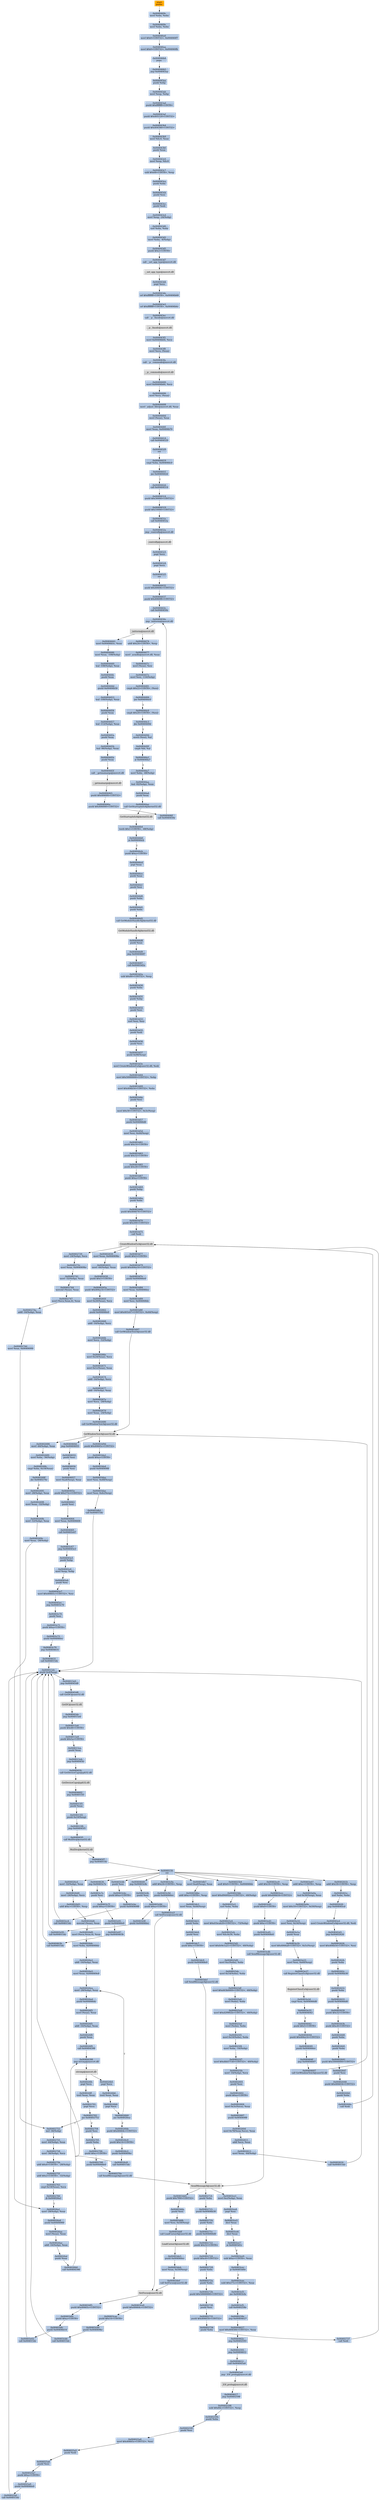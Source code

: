 digraph G {
node[shape=rectangle,style=filled,fillcolor=lightsteelblue,color=lightsteelblue]
bgcolor="transparent"
a0x0040469bpusha_[label="start\npusha ",color="lightgrey",fillcolor="orange"];
a0x0040469cmovl_ebx_ebx[label="0x0040469c\nmovl %ebx, %ebx"];
a0x0040469emovl_ebx_ebx[label="0x0040469e\nmovl %ebx, %ebx"];
a0x004046a0movl_0x0UINT32_0x004060f7[label="0x004046a0\nmovl $0x0<UINT32>, 0x004060f7"];
a0x004046aamovl_0x0UINT32_0x004060fb[label="0x004046aa\nmovl $0x0<UINT32>, 0x004060fb"];
a0x004046b4popa_[label="0x004046b4\npopa "];
a0x004046b5jmp_0x004043aa[label="0x004046b5\njmp 0x004043aa"];
a0x004043aapushl_ebp[label="0x004043aa\npushl %ebp"];
a0x004043abmovl_esp_ebp[label="0x004043ab\nmovl %esp, %ebp"];
a0x004043adpushl_0xffffffffUINT8[label="0x004043ad\npushl $0xffffffff<UINT8>"];
a0x004043afpushl_0x405120UINT32[label="0x004043af\npushl $0x405120<UINT32>"];
a0x004043b4pushl_0x404380UINT32[label="0x004043b4\npushl $0x404380<UINT32>"];
a0x004043b9movl_fs_0_eax[label="0x004043b9\nmovl %fs:0, %eax"];
a0x004043bfpushl_eax[label="0x004043bf\npushl %eax"];
a0x004043c0movl_esp_fs_0[label="0x004043c0\nmovl %esp, %fs:0"];
a0x004043c7subl_0x68UINT8_esp[label="0x004043c7\nsubl $0x68<UINT8>, %esp"];
a0x004043capushl_ebx[label="0x004043ca\npushl %ebx"];
a0x004043cbpushl_esi[label="0x004043cb\npushl %esi"];
a0x004043ccpushl_edi[label="0x004043cc\npushl %edi"];
a0x004043cdmovl_esp__24ebp_[label="0x004043cd\nmovl %esp, -24(%ebp)"];
a0x004043d0xorl_ebx_ebx[label="0x004043d0\nxorl %ebx, %ebx"];
a0x004043d2movl_ebx__4ebp_[label="0x004043d2\nmovl %ebx, -4(%ebp)"];
a0x004043d5pushl_0x2UINT8[label="0x004043d5\npushl $0x2<UINT8>"];
a0x004043d7call___set_app_type_msvcrt_dll[label="0x004043d7\ncall __set_app_type@msvcrt.dll"];
a__set_app_type_msvcrt_dll[label="__set_app_type@msvcrt.dll",color="lightgrey",fillcolor="lightgrey"];
a0x004043ddpopl_ecx[label="0x004043dd\npopl %ecx"];
a0x004043deorl_0xffffffffUINT8_0x00406b68[label="0x004043de\norl $0xffffffff<UINT8>, 0x00406b68"];
a0x004043e5orl_0xffffffffUINT8_0x00406b6c[label="0x004043e5\norl $0xffffffff<UINT8>, 0x00406b6c"];
a0x004043eccall___p__fmode_msvcrt_dll[label="0x004043ec\ncall __p__fmode@msvcrt.dll"];
a__p__fmode_msvcrt_dll[label="__p__fmode@msvcrt.dll",color="lightgrey",fillcolor="lightgrey"];
a0x004043f2movl_0x00406b64_ecx[label="0x004043f2\nmovl 0x00406b64, %ecx"];
a0x004043f8movl_ecx_eax_[label="0x004043f8\nmovl %ecx, (%eax)"];
a0x004043facall___p__commode_msvcrt_dll[label="0x004043fa\ncall __p__commode@msvcrt.dll"];
a__p__commode_msvcrt_dll[label="__p__commode@msvcrt.dll",color="lightgrey",fillcolor="lightgrey"];
a0x00404400movl_0x00406b60_ecx[label="0x00404400\nmovl 0x00406b60, %ecx"];
a0x00404406movl_ecx_eax_[label="0x00404406\nmovl %ecx, (%eax)"];
a0x00404408movl__adjust_fdiv_msvcrt_dll_eax[label="0x00404408\nmovl _adjust_fdiv@msvcrt.dll, %eax"];
a0x0040440dmovl_eax__eax[label="0x0040440d\nmovl (%eax), %eax"];
a0x0040440fmovl_eax_0x00406b70[label="0x0040440f\nmovl %eax, 0x00406b70"];
a0x00404414call_0x00404529[label="0x00404414\ncall 0x00404529"];
a0x00404529ret[label="0x00404529\nret"];
a0x00404419cmpl_ebx_0x004066c0[label="0x00404419\ncmpl %ebx, 0x004066c0"];
a0x0040441fjne_0x0040442d[label="0x0040441f\njne 0x0040442d"];
a0x0040442dcall_0x00404514[label="0x0040442d\ncall 0x00404514"];
a0x00404514pushl_0x30000UINT32[label="0x00404514\npushl $0x30000<UINT32>"];
a0x00404519pushl_0x10000UINT32[label="0x00404519\npushl $0x10000<UINT32>"];
a0x0040451ecall_0x0040452a[label="0x0040451e\ncall 0x0040452a"];
a0x0040452ajmp__controlfp_msvcrt_dll[label="0x0040452a\njmp _controlfp@msvcrt.dll"];
a_controlfp_msvcrt_dll[label="_controlfp@msvcrt.dll",color="lightgrey",fillcolor="lightgrey"];
a0x00404523popl_ecx[label="0x00404523\npopl %ecx"];
a0x00404524popl_ecx[label="0x00404524\npopl %ecx"];
a0x00404525ret[label="0x00404525\nret"];
a0x00404432pushl_0x4060fcUINT32[label="0x00404432\npushl $0x4060fc<UINT32>"];
a0x00404437pushl_0x4060f8UINT32[label="0x00404437\npushl $0x4060f8<UINT32>"];
a0x0040443ccall_0x0040450e[label="0x0040443c\ncall 0x0040450e"];
a0x0040450ejmp__initterm_msvcrt_dll[label="0x0040450e\njmp _initterm@msvcrt.dll"];
a_initterm_msvcrt_dll[label="_initterm@msvcrt.dll",color="lightgrey",fillcolor="lightgrey"];
a0x00404441movl_0x00406b5c_eax[label="0x00404441\nmovl 0x00406b5c, %eax"];
a0x00404446movl_eax__108ebp_[label="0x00404446\nmovl %eax, -108(%ebp)"];
a0x00404449leal__108ebp__eax[label="0x00404449\nleal -108(%ebp), %eax"];
a0x0040444cpushl_eax[label="0x0040444c\npushl %eax"];
a0x0040444dpushl_0x00406b58[label="0x0040444d\npushl 0x00406b58"];
a0x00404453leal__100ebp__eax[label="0x00404453\nleal -100(%ebp), %eax"];
a0x00404456pushl_eax[label="0x00404456\npushl %eax"];
a0x00404457leal__112ebp__eax[label="0x00404457\nleal -112(%ebp), %eax"];
a0x0040445apushl_eax[label="0x0040445a\npushl %eax"];
a0x0040445bleal__96ebp__eax[label="0x0040445b\nleal -96(%ebp), %eax"];
a0x0040445epushl_eax[label="0x0040445e\npushl %eax"];
a0x0040445fcall___getmainargs_msvcrt_dll[label="0x0040445f\ncall __getmainargs@msvcrt.dll"];
a__getmainargs_msvcrt_dll[label="__getmainargs@msvcrt.dll",color="lightgrey",fillcolor="lightgrey"];
a0x00404465pushl_0x4060f4UINT32[label="0x00404465\npushl $0x4060f4<UINT32>"];
a0x0040446apushl_0x406000UINT32[label="0x0040446a\npushl $0x406000<UINT32>"];
a0x0040446fcall_0x0040450e[label="0x0040446f\ncall 0x0040450e"];
a0x00404474addl_0x24UINT8_esp[label="0x00404474\naddl $0x24<UINT8>, %esp"];
a0x00404477movl__acmdln_msvcrt_dll_eax[label="0x00404477\nmovl _acmdln@msvcrt.dll, %eax"];
a0x0040447cmovl_eax__esi[label="0x0040447c\nmovl (%eax), %esi"];
a0x0040447emovl_esi__116ebp_[label="0x0040447e\nmovl %esi, -116(%ebp)"];
a0x00404481cmpb_0x22UINT8_esi_[label="0x00404481\ncmpb $0x22<UINT8>, (%esi)"];
a0x00404484jne_0x004044c0[label="0x00404484\njne 0x004044c0"];
a0x004044c0cmpb_0x20UINT8_esi_[label="0x004044c0\ncmpb $0x20<UINT8>, (%esi)"];
a0x004044c3jbe_0x0040449d[label="0x004044c3\njbe 0x0040449d"];
a0x0040449dmovb_esi__al[label="0x0040449d\nmovb (%esi), %al"];
a0x0040449fcmpb_bl_al[label="0x0040449f\ncmpb %bl, %al"];
a0x004044a1je_0x004044a7[label="0x004044a1\nje 0x004044a7"];
a0x004044a7movl_ebx__48ebp_[label="0x004044a7\nmovl %ebx, -48(%ebp)"];
a0x004044aaleal__92ebp__eax[label="0x004044aa\nleal -92(%ebp), %eax"];
a0x004044adpushl_eax[label="0x004044ad\npushl %eax"];
a0x004044aecall_GetStartupInfoA_kernel32_dll[label="0x004044ae\ncall GetStartupInfoA@kernel32.dll"];
GetStartupInfoA_kernel32_dll[label="GetStartupInfoA@kernel32.dll",color="lightgrey",fillcolor="lightgrey"];
a0x004044b4testb_0x1UINT8__48ebp_[label="0x004044b4\ntestb $0x1<UINT8>, -48(%ebp)"];
a0x004044b8je_0x004044cb[label="0x004044b8\nje 0x004044cb"];
a0x004044cbpushl_0xaUINT8[label="0x004044cb\npushl $0xa<UINT8>"];
a0x004044cdpopl_eax[label="0x004044cd\npopl %eax"];
a0x004044cepushl_eax[label="0x004044ce\npushl %eax"];
a0x004044cfpushl_esi[label="0x004044cf\npushl %esi"];
a0x004044d0pushl_ebx[label="0x004044d0\npushl %ebx"];
a0x004044d1pushl_ebx[label="0x004044d1\npushl %ebx"];
a0x004044d2call_GetModuleHandleA_kernel32_dll[label="0x004044d2\ncall GetModuleHandleA@kernel32.dll"];
GetModuleHandleA_kernel32_dll[label="GetModuleHandleA@kernel32.dll",color="lightgrey",fillcolor="lightgrey"];
a0x004044d8pushl_eax[label="0x004044d8\npushl %eax"];
a0x004044d9jmp_0x00404687[label="0x004044d9\njmp 0x00404687"];
a0x00404687call_0x00403d2a[label="0x00404687\ncall 0x00403d2a"];
a0x00403d2asubl_0x80UINT32_esp[label="0x00403d2a\nsubl $0x80<UINT32>, %esp"];
a0x00403d30pushl_ebx[label="0x00403d30\npushl %ebx"];
a0x00403d31pushl_ebp[label="0x00403d31\npushl %ebp"];
a0x00403d32pushl_esi[label="0x00403d32\npushl %esi"];
a0x00403d33xorl_esi_esi[label="0x00403d33\nxorl %esi, %esi"];
a0x00403d35pushl_edi[label="0x00403d35\npushl %edi"];
a0x00403d36pushl_esi[label="0x00403d36\npushl %esi"];
a0x00403d37pushl_0x98esp_[label="0x00403d37\npushl 0x98(%esp)"];
a0x00403d3emovl_CreateWindowExA_user32_dll_edi[label="0x00403d3e\nmovl CreateWindowExA@user32.dll, %edi"];
a0x00403d44movl_0x50000000UINT32_ebp[label="0x00403d44\nmovl $0x50000000<UINT32>, %ebp"];
a0x00403d49movl_0x406b54UINT32_ebx[label="0x00403d49\nmovl $0x406b54<UINT32>, %ebx"];
a0x00403d4epushl_esi[label="0x00403d4e\npushl %esi"];
a0x00403d4fmovl_0x30UINT32_0x3cesp_[label="0x00403d4f\nmovl $0x30<UINT32>, 0x3c(%esp)"];
a0x00403d57pushl_0x004066d0[label="0x00403d57\npushl 0x004066d0"];
a0x00403d5dmovl_esi_0x44esp_[label="0x00403d5d\nmovl %esi, 0x44(%esp)"];
a0x00403d61pushl_0x14UINT8[label="0x00403d61\npushl $0x14<UINT8>"];
a0x00403d63pushl_0x32UINT8[label="0x00403d63\npushl $0x32<UINT8>"];
a0x00403d65pushl_0x28UINT8[label="0x00403d65\npushl $0x28<UINT8>"];
a0x00403d67pushl_0xaUINT8[label="0x00403d67\npushl $0xa<UINT8>"];
a0x00403d69pushl_ebp[label="0x00403d69\npushl %ebp"];
a0x00403d6apushl_ebx[label="0x00403d6a\npushl %ebx"];
a0x00403d6bpushl_0x406674UINT32[label="0x00403d6b\npushl $0x406674<UINT32>"];
a0x00403d70pushl_0x200UINT32[label="0x00403d70\npushl $0x200<UINT32>"];
a0x00403d75call_edi[label="0x00403d75\ncall %edi"];
CreateWindowExA_user32_dll[label="CreateWindowExA@user32.dll",color="lightgrey",fillcolor="lightgrey"];
a0x00403d77pushl_0x5UINT8[label="0x00403d77\npushl $0x5<UINT8>"];
a0x00403d79pushl_0x406a14UINT32[label="0x00403d79\npushl $0x406a14<UINT32>"];
a0x00403d7epushl_0x004066e0[label="0x00403d7e\npushl 0x004066e0"];
a0x00403d84movl_eax_0x004066ec[label="0x00403d84\nmovl %eax, 0x004066ec"];
a0x00403d89movl_esi_0x004068dc[label="0x00403d89\nmovl %esi, 0x004068dc"];
a0x00403d8fmovl_0x403c67UINT32_0x44esp_[label="0x00403d8f\nmovl $0x403c67<UINT32>, 0x44(%esp)"];
a0x00403d97call_GetWindowTextA_user32_dll[label="0x00403d97\ncall GetWindowTextA@user32.dll"];
GetWindowTextA_user32_dll[label="GetWindowTextA@user32.dll",color="lightgrey",fillcolor="lightgrey"];
a0x00403d9dpushl_0x40665cUINT32[label="0x00403d9d\npushl $0x40665c<UINT32>"];
a0x00403da2pushl_0xaUINT8[label="0x00403da2\npushl $0xa<UINT8>"];
a0x00403da4pushl_0x004069f8[label="0x00403da4\npushl 0x004069f8"];
a0x00403daamovl_esi_0x48esp_[label="0x00403daa\nmovl %esi, 0x48(%esp)"];
a0x00403daemovl_esi_0x4cesp_[label="0x00403dae\nmovl %esi, 0x4c(%esp)"];
a0x00403db2call_0x004015dc[label="0x00403db2\ncall 0x004015dc"];
a0x004015dcpushl_0x4esp_[label="0x004015dc\npushl 0x4(%esp)"];
a0x004015e0jmp_0x004045d8[label="0x004015e0\njmp 0x004045d8"];
a0x004045d8call_GetDC_user32_dll[label="0x004045d8\ncall GetDC@user32.dll"];
GetDC_user32_dll[label="GetDC@user32.dll",color="lightgrey",fillcolor="lightgrey"];
a0x004045dejmp_0x004015e6[label="0x004045de\njmp 0x004015e6"];
a0x004015e6pushl_0x48UINT8[label="0x004015e6\npushl $0x48<UINT8>"];
a0x004015e8pushl_0x5aUINT8[label="0x004015e8\npushl $0x5a<UINT8>"];
a0x004015eapushl_eax[label="0x004015ea\npushl %eax"];
a0x004015ebjmp_0x004045fc[label="0x004015eb\njmp 0x004045fc"];
a0x004045fccall_GetDeviceCaps_gdi32_dll[label="0x004045fc\ncall GetDeviceCaps@gdi32.dll"];
GetDeviceCaps_gdi32_dll[label="GetDeviceCaps@gdi32.dll",color="lightgrey",fillcolor="lightgrey"];
a0x00404602jmp_0x004015f1[label="0x00404602\njmp 0x004015f1"];
a0x004015f1pushl_eax[label="0x004015f1\npushl %eax"];
a0x004015f2pushl_0x10esp_[label="0x004015f2\npushl 0x10(%esp)"];
a0x004015f6jmp_0x004045f1[label="0x004015f6\njmp 0x004045f1"];
a0x004045f1call_MulDiv_kernel32_dll[label="0x004045f1\ncall MulDiv@kernel32.dll"];
MulDiv_kernel32_dll[label="MulDiv@kernel32.dll",color="lightgrey",fillcolor="lightgrey"];
a0x004045f7jmp_0x004015fc[label="0x004045f7\njmp 0x004015fc"];
a0x004015fcret[label="0x004015fc\nret"];
a0x00403db7movl_0xa0esp__eax[label="0x00403db7\nmovl 0xa0(%esp), %eax"];
a0x00403dbeaddl_0xcUINT8_esp[label="0x00403dbe\naddl $0xc<UINT8>, %esp"];
a0x00403dc1movl_eax_0x44esp_[label="0x00403dc1\nmovl %eax, 0x44(%esp)"];
a0x00403dc5pushl_ebx[label="0x00403dc5\npushl %ebx"];
a0x00403dc6pushl_esi[label="0x00403dc6\npushl %esi"];
a0x00403dc7pushl_0xcUINT8[label="0x00403dc7\npushl $0xc<UINT8>"];
a0x00403dc9pushl_0x004068e0[label="0x00403dc9\npushl 0x004068e0"];
a0x00403dcfcall_SendMessageA_user32_dll[label="0x00403dcf\ncall SendMessageA@user32.dll"];
SendMessageA_user32_dll[label="SendMessageA@user32.dll",color="lightgrey",fillcolor="lightgrey"];
a0x00403dd5pushl_0x7f00UINT32[label="0x00403dd5\npushl $0x7f00<UINT32>"];
a0x00403ddapushl_esi[label="0x00403dda\npushl %esi"];
a0x00403ddbmovl_esi_0x50esp_[label="0x00403ddb\nmovl %esi, 0x50(%esp)"];
a0x00403ddfcall_LoadCursorA_user32_dll[label="0x00403ddf\ncall LoadCursorA@user32.dll"];
LoadCursorA_user32_dll[label="LoadCursorA@user32.dll",color="lightgrey",fillcolor="lightgrey"];
a0x00403de5pushl_0x004066ec[label="0x00403de5\npushl 0x004066ec"];
a0x00403debmovl_eax_0x50esp_[label="0x00403deb\nmovl %eax, 0x50(%esp)"];
a0x00403defcall_SetFocus_user32_dll[label="0x00403def\ncall SetFocus@user32.dll"];
SetFocus_user32_dll[label="SetFocus@user32.dll",color="lightgrey",fillcolor="lightgrey"];
a0x00403df5pushl_0x40665cUINT32[label="0x00403df5\npushl $0x40665c<UINT32>"];
a0x00403dfapushl_0xaUINT8[label="0x00403dfa\npushl $0xa<UINT8>"];
a0x00403dfcpushl_0x00406b14[label="0x00403dfc\npushl 0x00406b14"];
a0x00403e02call_0x004015dc[label="0x00403e02\ncall 0x004015dc"];
a0x00403e07addl_0xcUINT8_esp[label="0x00403e07\naddl $0xc<UINT8>, %esp"];
a0x00403e0aleal_0x30esp__eax[label="0x00403e0a\nleal 0x30(%esp), %eax"];
a0x00403e0emovl_0x10UINT32_0x50esp_[label="0x00403e0e\nmovl $0x10<UINT32>, 0x50(%esp)"];
a0x00403e16movl_esi_0x54esp_[label="0x00403e16\nmovl %esi, 0x54(%esp)"];
a0x00403e1apushl_eax[label="0x00403e1a\npushl %eax"];
a0x00403e1bmovl_0x4066a8UINT32_0x5cesp_[label="0x00403e1b\nmovl $0x4066a8<UINT32>, 0x5c(%esp)"];
a0x00403e23movl_esi_0x60esp_[label="0x00403e23\nmovl %esi, 0x60(%esp)"];
a0x00403e27call_RegisterClassExA_user32_dll[label="0x00403e27\ncall RegisterClassExA@user32.dll"];
RegisterClassExA_user32_dll[label="RegisterClassExA@user32.dll",color="lightgrey",fillcolor="lightgrey"];
a0x00403e2dcmpl_esi_0x004066d8[label="0x00403e2d\ncmpl %esi, 0x004066d8"];
a0x00403e33je_0x00404042[label="0x00403e33\nje 0x00404042"];
a0x00404042pushl_0x5UINT8[label="0x00404042\npushl $0x5<UINT8>"];
a0x00404044pushl_0x406a14UINT32[label="0x00404044\npushl $0x406a14<UINT32>"];
a0x00404049pushl_0x004066ec[label="0x00404049\npushl 0x004066ec"];
a0x0040404fjmp_0x00404607[label="0x0040404f\njmp 0x00404607"];
a0x00404607call_GetWindowTextA_user32_dll[label="0x00404607\ncall GetWindowTextA@user32.dll"];
a0x0040460djmp_0x00404055[label="0x0040460d\njmp 0x00404055"];
a0x00404055pushl_esi[label="0x00404055\npushl %esi"];
a0x00404056pushl_esi[label="0x00404056\npushl %esi"];
a0x00404057movl_0xa4esp__eax[label="0x00404057\nmovl 0xa4(%esp), %eax"];
a0x0040405epushl_0x272cUINT32[label="0x0040405e\npushl $0x272c<UINT32>"];
a0x00404063pushl_esi[label="0x00404063\npushl %esi"];
a0x00404064movl_eax_0x004066f4[label="0x00404064\nmovl %eax, 0x004066f4"];
a0x00404069call_0x00403c67[label="0x00404069\ncall 0x00403c67"];
a0x00403c67jmp_0x004045e3[label="0x00403c67\njmp 0x004045e3"];
a0x004045e3pushl_ebp[label="0x004045e3\npushl %ebp"];
a0x004045e4movl_esp_ebp[label="0x004045e4\nmovl %esp, %ebp"];
a0x004045e6pushl_esi[label="0x004045e6\npushl %esi"];
a0x004045e7movl_0x40665cUINT32_esi[label="0x004045e7\nmovl $0x40665c<UINT32>, %esi"];
a0x004045ecjmp_0x00403c70[label="0x004045ec\njmp 0x00403c70"];
a0x00403c70pushl_esi[label="0x00403c70\npushl %esi"];
a0x00403c71pushl_0xaUINT8[label="0x00403c71\npushl $0xa<UINT8>"];
a0x00403c73pushl_0x004066ec[label="0x00403c73\npushl 0x004066ec"];
a0x00403c79jmp_0x00404631[label="0x00403c79\njmp 0x00404631"];
a0x00404631call_0x004015dc[label="0x00404631\ncall 0x004015dc"];
a0x00404636jmp_0x00403c7e[label="0x00404636\njmp 0x00403c7e"];
a0x00403c7epushl_esi[label="0x00403c7e\npushl %esi"];
a0x00403c7fpushl_0xaUINT8[label="0x00403c7f\npushl $0xa<UINT8>"];
a0x00403c81pushl_0x004066e0[label="0x00403c81\npushl 0x004066e0"];
a0x00403c87jmp_0x0040463b[label="0x00403c87\njmp 0x0040463b"];
a0x0040463bcall_0x004015dc[label="0x0040463b\ncall 0x004015dc"];
a0x00404640jmp_0x00403c8c[label="0x00404640\njmp 0x00403c8c"];
a0x00403c8cpushl_esi[label="0x00403c8c\npushl %esi"];
a0x00403c8dpushl_0xaUINT8[label="0x00403c8d\npushl $0xa<UINT8>"];
a0x00403c8fpushl_0x004066ec[label="0x00403c8f\npushl 0x004066ec"];
a0x00403c95call_0x004015dc[label="0x00403c95\ncall 0x004015dc"];
a0x00403c9aaddl_0x24UINT8_esp[label="0x00403c9a\naddl $0x24<UINT8>, %esp"];
a0x00403c9dpushl_0x004066ec[label="0x00403c9d\npushl 0x004066ec"];
a0x00403ca3call_SetFocus_user32_dll[label="0x00403ca3\ncall SetFocus@user32.dll"];
a0x00403ca9pushl_0x40664cUINT32[label="0x00403ca9\npushl $0x40664c<UINT32>"];
a0x00403caepushl_0x14UINT8[label="0x00403cae\npushl $0x14<UINT8>"];
a0x00403cb0pushl_0x004069bc[label="0x00403cb0\npushl 0x004069bc"];
a0x00403cb6call_0x004015dc[label="0x00403cb6\ncall 0x004015dc"];
a0x00403cbbpushl_esi[label="0x00403cbb\npushl %esi"];
a0x00403cbcpushl_0xaUINT8[label="0x00403cbc\npushl $0xa<UINT8>"];
a0x00403cbepushl_0x004069f8[label="0x00403cbe\npushl 0x004069f8"];
a0x00403cc4call_0x004015dc[label="0x00403cc4\ncall 0x004015dc"];
a0x00403cc9addl_0x18UINT8_esp[label="0x00403cc9\naddl $0x18<UINT8>, %esp"];
a0x00403cccpushl_0x406b54UINT32[label="0x00403ccc\npushl $0x406b54<UINT32>"];
a0x00403cd1pushl_0x0UINT8[label="0x00403cd1\npushl $0x0<UINT8>"];
a0x00403cd3pushl_0xcUINT8[label="0x00403cd3\npushl $0xc<UINT8>"];
a0x00403cd5pushl_0x004068e0[label="0x00403cd5\npushl 0x004068e0"];
a0x00403cdbcall_SendMessageA_user32_dll[label="0x00403cdb\ncall SendMessageA@user32.dll"];
a0x00403ce1movl_0xcebp__eax[label="0x00403ce1\nmovl 0xc(%ebp), %eax"];
a0x00403ce4popl_esi[label="0x00403ce4\npopl %esi"];
a0x00403ce5decl_eax[label="0x00403ce5\ndecl %eax"];
a0x00403ce6decl_eax[label="0x00403ce6\ndecl %eax"];
a0x00403ce7je_0x00403d1c[label="0x00403ce7\nje 0x00403d1c"];
a0x00403ce9subl_0xeUINT8_eax[label="0x00403ce9\nsubl $0xe<UINT8>, %eax"];
a0x00403cecje_0x00403d0e[label="0x00403cec\nje 0x00403d0e"];
a0x00403ceesubl_0x271cUINT32_eax[label="0x00403cee\nsubl $0x271c<UINT32>, %eax"];
a0x00403cf3jne_0x00403cfa[label="0x00403cf3\njne 0x00403cfa"];
a0x00403cf5call_0x0040258e[label="0x00403cf5\ncall 0x0040258e"];
a0x0040258ejmp_0x00404627[label="0x0040258e\njmp 0x00404627"];
a0x00404627movl_0x404584UINT32_eax[label="0x00404627\nmovl $0x404584<UINT32>, %eax"];
a0x0040462cjmp_0x00402593[label="0x0040462c\njmp 0x00402593"];
a0x00402593jmp_0x00404612[label="0x00402593\njmp 0x00404612"];
a0x00404612call_0x004043a4[label="0x00404612\ncall 0x004043a4"];
a0x004043a4jmp__EH_prolog_msvcrt_dll[label="0x004043a4\njmp _EH_prolog@msvcrt.dll"];
a_EH_prolog_msvcrt_dll[label="_EH_prolog@msvcrt.dll",color="lightgrey",fillcolor="lightgrey"];
a0x00404617jmp_0x00402598[label="0x00404617\njmp 0x00402598"];
a0x00402598subl_0x84cUINT32_esp[label="0x00402598\nsubl $0x84c<UINT32>, %esp"];
a0x0040259epushl_ebx[label="0x0040259e\npushl %ebx"];
a0x0040259fpushl_esi[label="0x0040259f\npushl %esi"];
a0x004025a0movl_0x40665cUINT32_esi[label="0x004025a0\nmovl $0x40665c<UINT32>, %esi"];
a0x004025a5pushl_edi[label="0x004025a5\npushl %edi"];
a0x004025a6pushl_esi[label="0x004025a6\npushl %esi"];
a0x004025a7pushl_0xaUINT8[label="0x004025a7\npushl $0xa<UINT8>"];
a0x004025a9pushl_0x004066e0[label="0x004025a9\npushl 0x004066e0"];
a0x004025afcall_0x004015dc[label="0x004025af\ncall 0x004015dc"];
a0x004025b4andl_0x0UINT8_0x004068dc[label="0x004025b4\nandl $0x0<UINT8>, 0x004068dc"];
a0x004025bbmovl_0xd94492ecUINT32__40ebp_[label="0x004025bb\nmovl $0xd94492ec<UINT32>, -40(%ebp)"];
a0x004025c2xorl_ebx_ebx[label="0x004025c2\nxorl %ebx, %ebx"];
a0x004025c4movl_0xd1bcab20UINT32__72ebp_[label="0x004025c4\nmovl $0xd1bcab20<UINT32>, -72(%ebp)"];
a0x004025cbmovl_fs_0x30_ebx[label="0x004025cb\nmovl %fs:0x30, %ebx"];
a0x004025d2movl_0xfe9e1a21UINT32__40ebp_[label="0x004025d2\nmovl $0xfe9e1a21<UINT32>, -40(%ebp)"];
a0x004025d9movl_0xcebx__ebx[label="0x004025d9\nmovl 0xc(%ebx), %ebx"];
a0x004025dcmovl_0x14ebx__ebx[label="0x004025dc\nmovl 0x14(%ebx), %ebx"];
a0x004025dfmovl_0xd43b0009UINT32__40ebp_[label="0x004025df\nmovl $0xd43b0009<UINT32>, -40(%ebp)"];
a0x004025e6movl_ebx__ebx[label="0x004025e6\nmovl (%ebx), %ebx"];
a0x004025e8movl_0xd2f9f02bUINT32__40ebp_[label="0x004025e8\nmovl $0xd2f9f02b<UINT32>, -40(%ebp)"];
a0x004025efmovl_ebx__ebx[label="0x004025ef\nmovl (%ebx), %ebx"];
a0x004025f1movl_0x10ebx__ebx[label="0x004025f1\nmovl 0x10(%ebx), %ebx"];
a0x004025f4movl_ebx__16ebp_[label="0x004025f4\nmovl %ebx, -16(%ebp)"];
a0x004025f7movl_0xdbb5714fUINT32__40ebp_[label="0x004025f7\nmovl $0xdbb5714f<UINT32>, -40(%ebp)"];
a0x004025femovl__16ebp__ecx[label="0x004025fe\nmovl -16(%ebp), %ecx"];
a0x00402601pushl_esi[label="0x00402601\npushl %esi"];
a0x00402602pushl_0xaUINT8[label="0x00402602\npushl $0xa<UINT8>"];
a0x00402604movl_0x3cecx__eax[label="0x00402604\nmovl 0x3c(%ecx), %eax"];
a0x00402607pushl_0x004069f8[label="0x00402607\npushl 0x004069f8"];
a0x0040260dmovl_0x78eaxecx__eax[label="0x0040260d\nmovl 0x78(%eax,%ecx), %eax"];
a0x00402611addl_ecx_eax[label="0x00402611\naddl %ecx, %eax"];
a0x00402613movl_eax__44ebp_[label="0x00402613\nmovl %eax, -44(%ebp)"];
a0x00402616call_0x004015dc[label="0x00402616\ncall 0x004015dc"];
a0x0040261baddl_0x18UINT8_esp[label="0x0040261b\naddl $0x18<UINT8>, %esp"];
a0x0040261exorl_ebx_ebx[label="0x0040261e\nxorl %ebx, %ebx"];
a0x00402620jmp_0x004045cd[label="0x00402620\njmp 0x004045cd"];
a0x004045cdmovl_CreateWindowExA_user32_dll_edi[label="0x004045cd\nmovl CreateWindowExA@user32.dll, %edi"];
a0x004045d3jmp_0x00402626[label="0x004045d3\njmp 0x00402626"];
a0x00402626movl_0x406b54UINT32_esi[label="0x00402626\nmovl $0x406b54<UINT32>, %esi"];
a0x0040262bpushl_ebx[label="0x0040262b\npushl %ebx"];
a0x0040262cpushl_0x00406b30[label="0x0040262c\npushl 0x00406b30"];
a0x00402632pushl_ebx[label="0x00402632\npushl %ebx"];
a0x00402633pushl_0x004066d0[label="0x00402633\npushl 0x004066d0"];
a0x00402639pushl_0x32UINT8[label="0x00402639\npushl $0x32<UINT8>"];
a0x0040263bpushl_0xc8UINT32[label="0x0040263b\npushl $0xc8<UINT32>"];
a0x00402640pushl_ebx[label="0x00402640\npushl %ebx"];
a0x00402641pushl_ebx[label="0x00402641\npushl %ebx"];
a0x00402642pushl_0x50000000UINT32[label="0x00402642\npushl $0x50000000<UINT32>"];
a0x00402647pushl_esi[label="0x00402647\npushl %esi"];
a0x00402648pushl_0x406654UINT32[label="0x00402648\npushl $0x406654<UINT32>"];
a0x0040264dpushl_ebx[label="0x0040264d\npushl %ebx"];
a0x0040264ecall_edi[label="0x0040264e\ncall %edi"];
a0x00402650movl_eax_0x004069bc[label="0x00402650\nmovl %eax, 0x004069bc"];
a0x00402655movl__44ebp__eax[label="0x00402655\nmovl -44(%ebp), %eax"];
a0x00402658pushl_0x5UINT8[label="0x00402658\npushl $0x5<UINT8>"];
a0x0040265apushl_0x406a14UINT32[label="0x0040265a\npushl $0x406a14<UINT32>"];
a0x0040265fmovl_0x20eax__ecx[label="0x0040265f\nmovl 0x20(%eax), %ecx"];
a0x00402662pushl_0x004066e0[label="0x00402662\npushl 0x004066e0"];
a0x00402668addl__16ebp__ecx[label="0x00402668\naddl -16(%ebp), %ecx"];
a0x0040266bmovl_ecx__52ebp_[label="0x0040266b\nmovl %ecx, -52(%ebp)"];
a0x0040266emovl_0x24eax__ecx[label="0x0040266e\nmovl 0x24(%eax), %ecx"];
a0x00402671movl_0x1ceax__eax[label="0x00402671\nmovl 0x1c(%eax), %eax"];
a0x00402674addl__16ebp__ecx[label="0x00402674\naddl -16(%ebp), %ecx"];
a0x00402677addl__16ebp__eax[label="0x00402677\naddl -16(%ebp), %eax"];
a0x0040267amovl_ecx__28ebp_[label="0x0040267a\nmovl %ecx, -28(%ebp)"];
a0x0040267dmovl_eax__24ebp_[label="0x0040267d\nmovl %eax, -24(%ebp)"];
a0x00402680call_GetWindowTextA_user32_dll[label="0x00402680\ncall GetWindowTextA@user32.dll"];
a0x00402686movl__44ebp__eax[label="0x00402686\nmovl -44(%ebp), %eax"];
a0x00402689movl_ebx__36ebp_[label="0x00402689\nmovl %ebx, -36(%ebp)"];
a0x0040268ccmpl_ebx_0x18eax_[label="0x0040268c\ncmpl %ebx, 0x18(%eax)"];
a0x0040268fjbe_0x0040276c[label="0x0040268f\njbe 0x0040276c"];
a0x00402695movl__28ebp__eax[label="0x00402695\nmovl -28(%ebp), %eax"];
a0x00402698movl_eax__32ebp_[label="0x00402698\nmovl %eax, -32(%ebp)"];
a0x0040269bmovl__52ebp__eax[label="0x0040269b\nmovl -52(%ebp), %eax"];
a0x0040269emovl_eax__28ebp_[label="0x0040269e\nmovl %eax, -28(%ebp)"];
a0x004026a1movl__28ebp__eax[label="0x004026a1\nmovl -28(%ebp), %eax"];
a0x004026a4pushl_0x00406900[label="0x004026a4\npushl 0x00406900"];
a0x004026aamovl_eax__eax[label="0x004026aa\nmovl (%eax), %eax"];
a0x004026acaddl__16ebp__eax[label="0x004026ac\naddl -16(%ebp), %eax"];
a0x004026afpushl_eax[label="0x004026af\npushl %eax"];
a0x004026b0call_0x00404398[label="0x004026b0\ncall 0x00404398"];
a0x00404398jmp_strcmp_msvcrt_dll[label="0x00404398\njmp strcmp@msvcrt.dll"];
strcmp_msvcrt_dll[label="strcmp@msvcrt.dll",color="lightgrey",fillcolor="lightgrey"];
a0x004026b5popl_ecx[label="0x004026b5\npopl %ecx"];
a0x004026b6testl_eax_eax[label="0x004026b6\ntestl %eax, %eax"];
a0x004026b8popl_ecx[label="0x004026b8\npopl %ecx"];
a0x004026b9jne_0x004026ea[label="0x004026b9\njne 0x004026ea"];
a0x004026bbpushl_0x40664cUINT32[label="0x004026bb\npushl $0x40664c<UINT32>"];
a0x004026eamovl__28ebp__eax[label="0x004026ea\nmovl -28(%ebp), %eax"];
a0x004026edpushl_0x004066dc[label="0x004026ed\npushl 0x004066dc"];
a0x004026f3movl_eax__eax[label="0x004026f3\nmovl (%eax), %eax"];
a0x004026f5addl__16ebp__eax[label="0x004026f5\naddl -16(%ebp), %eax"];
a0x004026f8pushl_eax[label="0x004026f8\npushl %eax"];
a0x004026f9call_0x00404398[label="0x004026f9\ncall 0x00404398"];
a0x004026fepopl_ecx[label="0x004026fe\npopl %ecx"];
a0x004026fftestl_eax_eax[label="0x004026ff\ntestl %eax, %eax"];
a0x00402701popl_ecx[label="0x00402701\npopl %ecx"];
a0x00402702jne_0x00402752[label="0x00402702\njne 0x00402752"];
a0x00402752incl__36ebp_[label="0x00402752\nincl -36(%ebp)"];
a0x00402755movl__44ebp__eax[label="0x00402755\nmovl -44(%ebp), %eax"];
a0x00402758movl__36ebp__ecx[label="0x00402758\nmovl -36(%ebp), %ecx"];
a0x0040275baddl_0x4UINT8__28ebp_[label="0x0040275b\naddl $0x4<UINT8>, -28(%ebp)"];
a0x0040275faddl_0x2UINT8__32ebp_[label="0x0040275f\naddl $0x2<UINT8>, -32(%ebp)"];
a0x00402763cmpl_0x18eax__ecx[label="0x00402763\ncmpl 0x18(%eax), %ecx"];
a0x00402766jb_0x004026a1[label="0x00402766\njb 0x004026a1"];
a0x004026c0pushl_0x14UINT8[label="0x004026c0\npushl $0x14<UINT8>"];
a0x004026c2pushl_0x004069bc[label="0x004026c2\npushl 0x004069bc"];
a0x004026c8call_0x004015dc[label="0x004026c8\ncall 0x004015dc"];
a0x004026cdmovl__32ebp__eax[label="0x004026cd\nmovl -32(%ebp), %eax"];
a0x004026d0movl__24ebp__ecx[label="0x004026d0\nmovl -24(%ebp), %ecx"];
a0x004026d3addl_0xcUINT8_esp[label="0x004026d3\naddl $0xc<UINT8>, %esp"];
a0x004026d6movzwl_eax__eax[label="0x004026d6\nmovzwl (%eax), %eax"];
a0x004026d9movl_ecxeax4__eax[label="0x004026d9\nmovl (%ecx,%eax,4), %eax"];
a0x004026dcmovl_ebx_0x004068dc[label="0x004026dc\nmovl %ebx, 0x004068dc"];
a0x004026e2addl__16ebp__eax[label="0x004026e2\naddl -16(%ebp), %eax"];
a0x004026e5movl_eax_0x004069e8[label="0x004026e5\nmovl %eax, 0x004069e8"];
a0x00402704pushl_esi[label="0x00402704\npushl %esi"];
a0x00402705pushl_ebx[label="0x00402705\npushl %ebx"];
a0x00402706pushl_0xcUINT8[label="0x00402706\npushl $0xc<UINT8>"];
a0x00402708pushl_0x004068e0[label="0x00402708\npushl 0x004068e0"];
a0x0040270ecall_SendMessageA_user32_dll[label="0x0040270e\ncall SendMessageA@user32.dll"];
a0x00402714pushl_ebx[label="0x00402714\npushl %ebx"];
a0x00402715pushl_0x00406b30[label="0x00402715\npushl 0x00406b30"];
a0x0040271bpushl_ebx[label="0x0040271b\npushl %ebx"];
a0x0040271cpushl_0x004066d0[label="0x0040271c\npushl 0x004066d0"];
a0x00402722pushl_0x32UINT8[label="0x00402722\npushl $0x32<UINT8>"];
a0x00402724pushl_0xc8UINT32[label="0x00402724\npushl $0xc8<UINT32>"];
a0x00402729pushl_ebx[label="0x00402729\npushl %ebx"];
a0x0040272apushl_ebx[label="0x0040272a\npushl %ebx"];
a0x0040272bpushl_0x50000000UINT32[label="0x0040272b\npushl $0x50000000<UINT32>"];
a0x00402730pushl_esi[label="0x00402730\npushl %esi"];
a0x00402731pushl_0x406654UINT32[label="0x00402731\npushl $0x406654<UINT32>"];
a0x00402736pushl_ebx[label="0x00402736\npushl %ebx"];
a0x00402737call_edi[label="0x00402737\ncall %edi"];
a0x00402739movl__24ebp__ecx[label="0x00402739\nmovl -24(%ebp), %ecx"];
a0x0040273cmovl_eax_0x004069bc[label="0x0040273c\nmovl %eax, 0x004069bc"];
a0x00402741movl__32ebp__eax[label="0x00402741\nmovl -32(%ebp), %eax"];
a0x00402744movzwl_eax__eax[label="0x00402744\nmovzwl (%eax), %eax"];
a0x00402747movl_ecxeax4__eax[label="0x00402747\nmovl (%ecx,%eax,4), %eax"];
a0x0040274aaddl__16ebp__eax[label="0x0040274a\naddl -16(%ebp), %eax"];
a0x0040274dmovl_eax_0x004069f4[label="0x0040274d\nmovl %eax, 0x004069f4"];
a0x0040469bpusha_ -> a0x0040469cmovl_ebx_ebx [color="#000000"];
a0x0040469cmovl_ebx_ebx -> a0x0040469emovl_ebx_ebx [color="#000000"];
a0x0040469emovl_ebx_ebx -> a0x004046a0movl_0x0UINT32_0x004060f7 [color="#000000"];
a0x004046a0movl_0x0UINT32_0x004060f7 -> a0x004046aamovl_0x0UINT32_0x004060fb [color="#000000"];
a0x004046aamovl_0x0UINT32_0x004060fb -> a0x004046b4popa_ [color="#000000"];
a0x004046b4popa_ -> a0x004046b5jmp_0x004043aa [color="#000000"];
a0x004046b5jmp_0x004043aa -> a0x004043aapushl_ebp [color="#000000"];
a0x004043aapushl_ebp -> a0x004043abmovl_esp_ebp [color="#000000"];
a0x004043abmovl_esp_ebp -> a0x004043adpushl_0xffffffffUINT8 [color="#000000"];
a0x004043adpushl_0xffffffffUINT8 -> a0x004043afpushl_0x405120UINT32 [color="#000000"];
a0x004043afpushl_0x405120UINT32 -> a0x004043b4pushl_0x404380UINT32 [color="#000000"];
a0x004043b4pushl_0x404380UINT32 -> a0x004043b9movl_fs_0_eax [color="#000000"];
a0x004043b9movl_fs_0_eax -> a0x004043bfpushl_eax [color="#000000"];
a0x004043bfpushl_eax -> a0x004043c0movl_esp_fs_0 [color="#000000"];
a0x004043c0movl_esp_fs_0 -> a0x004043c7subl_0x68UINT8_esp [color="#000000"];
a0x004043c7subl_0x68UINT8_esp -> a0x004043capushl_ebx [color="#000000"];
a0x004043capushl_ebx -> a0x004043cbpushl_esi [color="#000000"];
a0x004043cbpushl_esi -> a0x004043ccpushl_edi [color="#000000"];
a0x004043ccpushl_edi -> a0x004043cdmovl_esp__24ebp_ [color="#000000"];
a0x004043cdmovl_esp__24ebp_ -> a0x004043d0xorl_ebx_ebx [color="#000000"];
a0x004043d0xorl_ebx_ebx -> a0x004043d2movl_ebx__4ebp_ [color="#000000"];
a0x004043d2movl_ebx__4ebp_ -> a0x004043d5pushl_0x2UINT8 [color="#000000"];
a0x004043d5pushl_0x2UINT8 -> a0x004043d7call___set_app_type_msvcrt_dll [color="#000000"];
a0x004043d7call___set_app_type_msvcrt_dll -> a__set_app_type_msvcrt_dll [color="#000000"];
a__set_app_type_msvcrt_dll -> a0x004043ddpopl_ecx [color="#000000"];
a0x004043ddpopl_ecx -> a0x004043deorl_0xffffffffUINT8_0x00406b68 [color="#000000"];
a0x004043deorl_0xffffffffUINT8_0x00406b68 -> a0x004043e5orl_0xffffffffUINT8_0x00406b6c [color="#000000"];
a0x004043e5orl_0xffffffffUINT8_0x00406b6c -> a0x004043eccall___p__fmode_msvcrt_dll [color="#000000"];
a0x004043eccall___p__fmode_msvcrt_dll -> a__p__fmode_msvcrt_dll [color="#000000"];
a__p__fmode_msvcrt_dll -> a0x004043f2movl_0x00406b64_ecx [color="#000000"];
a0x004043f2movl_0x00406b64_ecx -> a0x004043f8movl_ecx_eax_ [color="#000000"];
a0x004043f8movl_ecx_eax_ -> a0x004043facall___p__commode_msvcrt_dll [color="#000000"];
a0x004043facall___p__commode_msvcrt_dll -> a__p__commode_msvcrt_dll [color="#000000"];
a__p__commode_msvcrt_dll -> a0x00404400movl_0x00406b60_ecx [color="#000000"];
a0x00404400movl_0x00406b60_ecx -> a0x00404406movl_ecx_eax_ [color="#000000"];
a0x00404406movl_ecx_eax_ -> a0x00404408movl__adjust_fdiv_msvcrt_dll_eax [color="#000000"];
a0x00404408movl__adjust_fdiv_msvcrt_dll_eax -> a0x0040440dmovl_eax__eax [color="#000000"];
a0x0040440dmovl_eax__eax -> a0x0040440fmovl_eax_0x00406b70 [color="#000000"];
a0x0040440fmovl_eax_0x00406b70 -> a0x00404414call_0x00404529 [color="#000000"];
a0x00404414call_0x00404529 -> a0x00404529ret [color="#000000"];
a0x00404529ret -> a0x00404419cmpl_ebx_0x004066c0 [color="#000000"];
a0x00404419cmpl_ebx_0x004066c0 -> a0x0040441fjne_0x0040442d [color="#000000"];
a0x0040441fjne_0x0040442d -> a0x0040442dcall_0x00404514 [color="#000000",label="T"];
a0x0040442dcall_0x00404514 -> a0x00404514pushl_0x30000UINT32 [color="#000000"];
a0x00404514pushl_0x30000UINT32 -> a0x00404519pushl_0x10000UINT32 [color="#000000"];
a0x00404519pushl_0x10000UINT32 -> a0x0040451ecall_0x0040452a [color="#000000"];
a0x0040451ecall_0x0040452a -> a0x0040452ajmp__controlfp_msvcrt_dll [color="#000000"];
a0x0040452ajmp__controlfp_msvcrt_dll -> a_controlfp_msvcrt_dll [color="#000000"];
a_controlfp_msvcrt_dll -> a0x00404523popl_ecx [color="#000000"];
a0x00404523popl_ecx -> a0x00404524popl_ecx [color="#000000"];
a0x00404524popl_ecx -> a0x00404525ret [color="#000000"];
a0x00404525ret -> a0x00404432pushl_0x4060fcUINT32 [color="#000000"];
a0x00404432pushl_0x4060fcUINT32 -> a0x00404437pushl_0x4060f8UINT32 [color="#000000"];
a0x00404437pushl_0x4060f8UINT32 -> a0x0040443ccall_0x0040450e [color="#000000"];
a0x0040443ccall_0x0040450e -> a0x0040450ejmp__initterm_msvcrt_dll [color="#000000"];
a0x0040450ejmp__initterm_msvcrt_dll -> a_initterm_msvcrt_dll [color="#000000"];
a_initterm_msvcrt_dll -> a0x00404441movl_0x00406b5c_eax [color="#000000"];
a0x00404441movl_0x00406b5c_eax -> a0x00404446movl_eax__108ebp_ [color="#000000"];
a0x00404446movl_eax__108ebp_ -> a0x00404449leal__108ebp__eax [color="#000000"];
a0x00404449leal__108ebp__eax -> a0x0040444cpushl_eax [color="#000000"];
a0x0040444cpushl_eax -> a0x0040444dpushl_0x00406b58 [color="#000000"];
a0x0040444dpushl_0x00406b58 -> a0x00404453leal__100ebp__eax [color="#000000"];
a0x00404453leal__100ebp__eax -> a0x00404456pushl_eax [color="#000000"];
a0x00404456pushl_eax -> a0x00404457leal__112ebp__eax [color="#000000"];
a0x00404457leal__112ebp__eax -> a0x0040445apushl_eax [color="#000000"];
a0x0040445apushl_eax -> a0x0040445bleal__96ebp__eax [color="#000000"];
a0x0040445bleal__96ebp__eax -> a0x0040445epushl_eax [color="#000000"];
a0x0040445epushl_eax -> a0x0040445fcall___getmainargs_msvcrt_dll [color="#000000"];
a0x0040445fcall___getmainargs_msvcrt_dll -> a__getmainargs_msvcrt_dll [color="#000000"];
a__getmainargs_msvcrt_dll -> a0x00404465pushl_0x4060f4UINT32 [color="#000000"];
a0x00404465pushl_0x4060f4UINT32 -> a0x0040446apushl_0x406000UINT32 [color="#000000"];
a0x0040446apushl_0x406000UINT32 -> a0x0040446fcall_0x0040450e [color="#000000"];
a0x0040446fcall_0x0040450e -> a0x0040450ejmp__initterm_msvcrt_dll [color="#000000"];
a_initterm_msvcrt_dll -> a0x00404474addl_0x24UINT8_esp [color="#000000"];
a0x00404474addl_0x24UINT8_esp -> a0x00404477movl__acmdln_msvcrt_dll_eax [color="#000000"];
a0x00404477movl__acmdln_msvcrt_dll_eax -> a0x0040447cmovl_eax__esi [color="#000000"];
a0x0040447cmovl_eax__esi -> a0x0040447emovl_esi__116ebp_ [color="#000000"];
a0x0040447emovl_esi__116ebp_ -> a0x00404481cmpb_0x22UINT8_esi_ [color="#000000"];
a0x00404481cmpb_0x22UINT8_esi_ -> a0x00404484jne_0x004044c0 [color="#000000"];
a0x00404484jne_0x004044c0 -> a0x004044c0cmpb_0x20UINT8_esi_ [color="#000000",label="T"];
a0x004044c0cmpb_0x20UINT8_esi_ -> a0x004044c3jbe_0x0040449d [color="#000000"];
a0x004044c3jbe_0x0040449d -> a0x0040449dmovb_esi__al [color="#000000",label="T"];
a0x0040449dmovb_esi__al -> a0x0040449fcmpb_bl_al [color="#000000"];
a0x0040449fcmpb_bl_al -> a0x004044a1je_0x004044a7 [color="#000000"];
a0x004044a1je_0x004044a7 -> a0x004044a7movl_ebx__48ebp_ [color="#000000",label="T"];
a0x004044a7movl_ebx__48ebp_ -> a0x004044aaleal__92ebp__eax [color="#000000"];
a0x004044aaleal__92ebp__eax -> a0x004044adpushl_eax [color="#000000"];
a0x004044adpushl_eax -> a0x004044aecall_GetStartupInfoA_kernel32_dll [color="#000000"];
a0x004044aecall_GetStartupInfoA_kernel32_dll -> GetStartupInfoA_kernel32_dll [color="#000000"];
GetStartupInfoA_kernel32_dll -> a0x004044b4testb_0x1UINT8__48ebp_ [color="#000000"];
a0x004044b4testb_0x1UINT8__48ebp_ -> a0x004044b8je_0x004044cb [color="#000000"];
a0x004044b8je_0x004044cb -> a0x004044cbpushl_0xaUINT8 [color="#000000",label="T"];
a0x004044cbpushl_0xaUINT8 -> a0x004044cdpopl_eax [color="#000000"];
a0x004044cdpopl_eax -> a0x004044cepushl_eax [color="#000000"];
a0x004044cepushl_eax -> a0x004044cfpushl_esi [color="#000000"];
a0x004044cfpushl_esi -> a0x004044d0pushl_ebx [color="#000000"];
a0x004044d0pushl_ebx -> a0x004044d1pushl_ebx [color="#000000"];
a0x004044d1pushl_ebx -> a0x004044d2call_GetModuleHandleA_kernel32_dll [color="#000000"];
a0x004044d2call_GetModuleHandleA_kernel32_dll -> GetModuleHandleA_kernel32_dll [color="#000000"];
GetModuleHandleA_kernel32_dll -> a0x004044d8pushl_eax [color="#000000"];
a0x004044d8pushl_eax -> a0x004044d9jmp_0x00404687 [color="#000000"];
a0x004044d9jmp_0x00404687 -> a0x00404687call_0x00403d2a [color="#000000"];
a0x00404687call_0x00403d2a -> a0x00403d2asubl_0x80UINT32_esp [color="#000000"];
a0x00403d2asubl_0x80UINT32_esp -> a0x00403d30pushl_ebx [color="#000000"];
a0x00403d30pushl_ebx -> a0x00403d31pushl_ebp [color="#000000"];
a0x00403d31pushl_ebp -> a0x00403d32pushl_esi [color="#000000"];
a0x00403d32pushl_esi -> a0x00403d33xorl_esi_esi [color="#000000"];
a0x00403d33xorl_esi_esi -> a0x00403d35pushl_edi [color="#000000"];
a0x00403d35pushl_edi -> a0x00403d36pushl_esi [color="#000000"];
a0x00403d36pushl_esi -> a0x00403d37pushl_0x98esp_ [color="#000000"];
a0x00403d37pushl_0x98esp_ -> a0x00403d3emovl_CreateWindowExA_user32_dll_edi [color="#000000"];
a0x00403d3emovl_CreateWindowExA_user32_dll_edi -> a0x00403d44movl_0x50000000UINT32_ebp [color="#000000"];
a0x00403d44movl_0x50000000UINT32_ebp -> a0x00403d49movl_0x406b54UINT32_ebx [color="#000000"];
a0x00403d49movl_0x406b54UINT32_ebx -> a0x00403d4epushl_esi [color="#000000"];
a0x00403d4epushl_esi -> a0x00403d4fmovl_0x30UINT32_0x3cesp_ [color="#000000"];
a0x00403d4fmovl_0x30UINT32_0x3cesp_ -> a0x00403d57pushl_0x004066d0 [color="#000000"];
a0x00403d57pushl_0x004066d0 -> a0x00403d5dmovl_esi_0x44esp_ [color="#000000"];
a0x00403d5dmovl_esi_0x44esp_ -> a0x00403d61pushl_0x14UINT8 [color="#000000"];
a0x00403d61pushl_0x14UINT8 -> a0x00403d63pushl_0x32UINT8 [color="#000000"];
a0x00403d63pushl_0x32UINT8 -> a0x00403d65pushl_0x28UINT8 [color="#000000"];
a0x00403d65pushl_0x28UINT8 -> a0x00403d67pushl_0xaUINT8 [color="#000000"];
a0x00403d67pushl_0xaUINT8 -> a0x00403d69pushl_ebp [color="#000000"];
a0x00403d69pushl_ebp -> a0x00403d6apushl_ebx [color="#000000"];
a0x00403d6apushl_ebx -> a0x00403d6bpushl_0x406674UINT32 [color="#000000"];
a0x00403d6bpushl_0x406674UINT32 -> a0x00403d70pushl_0x200UINT32 [color="#000000"];
a0x00403d70pushl_0x200UINT32 -> a0x00403d75call_edi [color="#000000"];
a0x00403d75call_edi -> CreateWindowExA_user32_dll [color="#000000"];
CreateWindowExA_user32_dll -> a0x00403d77pushl_0x5UINT8 [color="#000000"];
a0x00403d77pushl_0x5UINT8 -> a0x00403d79pushl_0x406a14UINT32 [color="#000000"];
a0x00403d79pushl_0x406a14UINT32 -> a0x00403d7epushl_0x004066e0 [color="#000000"];
a0x00403d7epushl_0x004066e0 -> a0x00403d84movl_eax_0x004066ec [color="#000000"];
a0x00403d84movl_eax_0x004066ec -> a0x00403d89movl_esi_0x004068dc [color="#000000"];
a0x00403d89movl_esi_0x004068dc -> a0x00403d8fmovl_0x403c67UINT32_0x44esp_ [color="#000000"];
a0x00403d8fmovl_0x403c67UINT32_0x44esp_ -> a0x00403d97call_GetWindowTextA_user32_dll [color="#000000"];
a0x00403d97call_GetWindowTextA_user32_dll -> GetWindowTextA_user32_dll [color="#000000"];
GetWindowTextA_user32_dll -> a0x00403d9dpushl_0x40665cUINT32 [color="#000000"];
a0x00403d9dpushl_0x40665cUINT32 -> a0x00403da2pushl_0xaUINT8 [color="#000000"];
a0x00403da2pushl_0xaUINT8 -> a0x00403da4pushl_0x004069f8 [color="#000000"];
a0x00403da4pushl_0x004069f8 -> a0x00403daamovl_esi_0x48esp_ [color="#000000"];
a0x00403daamovl_esi_0x48esp_ -> a0x00403daemovl_esi_0x4cesp_ [color="#000000"];
a0x00403daemovl_esi_0x4cesp_ -> a0x00403db2call_0x004015dc [color="#000000"];
a0x00403db2call_0x004015dc -> a0x004015dcpushl_0x4esp_ [color="#000000"];
a0x004015dcpushl_0x4esp_ -> a0x004015e0jmp_0x004045d8 [color="#000000"];
a0x004015e0jmp_0x004045d8 -> a0x004045d8call_GetDC_user32_dll [color="#000000"];
a0x004045d8call_GetDC_user32_dll -> GetDC_user32_dll [color="#000000"];
GetDC_user32_dll -> a0x004045dejmp_0x004015e6 [color="#000000"];
a0x004045dejmp_0x004015e6 -> a0x004015e6pushl_0x48UINT8 [color="#000000"];
a0x004015e6pushl_0x48UINT8 -> a0x004015e8pushl_0x5aUINT8 [color="#000000"];
a0x004015e8pushl_0x5aUINT8 -> a0x004015eapushl_eax [color="#000000"];
a0x004015eapushl_eax -> a0x004015ebjmp_0x004045fc [color="#000000"];
a0x004015ebjmp_0x004045fc -> a0x004045fccall_GetDeviceCaps_gdi32_dll [color="#000000"];
a0x004045fccall_GetDeviceCaps_gdi32_dll -> GetDeviceCaps_gdi32_dll [color="#000000"];
GetDeviceCaps_gdi32_dll -> a0x00404602jmp_0x004015f1 [color="#000000"];
a0x00404602jmp_0x004015f1 -> a0x004015f1pushl_eax [color="#000000"];
a0x004015f1pushl_eax -> a0x004015f2pushl_0x10esp_ [color="#000000"];
a0x004015f2pushl_0x10esp_ -> a0x004015f6jmp_0x004045f1 [color="#000000"];
a0x004015f6jmp_0x004045f1 -> a0x004045f1call_MulDiv_kernel32_dll [color="#000000"];
a0x004045f1call_MulDiv_kernel32_dll -> MulDiv_kernel32_dll [color="#000000"];
MulDiv_kernel32_dll -> a0x004045f7jmp_0x004015fc [color="#000000"];
a0x004045f7jmp_0x004015fc -> a0x004015fcret [color="#000000"];
a0x004015fcret -> a0x00403db7movl_0xa0esp__eax [color="#000000"];
a0x00403db7movl_0xa0esp__eax -> a0x00403dbeaddl_0xcUINT8_esp [color="#000000"];
a0x00403dbeaddl_0xcUINT8_esp -> a0x00403dc1movl_eax_0x44esp_ [color="#000000"];
a0x00403dc1movl_eax_0x44esp_ -> a0x00403dc5pushl_ebx [color="#000000"];
a0x00403dc5pushl_ebx -> a0x00403dc6pushl_esi [color="#000000"];
a0x00403dc6pushl_esi -> a0x00403dc7pushl_0xcUINT8 [color="#000000"];
a0x00403dc7pushl_0xcUINT8 -> a0x00403dc9pushl_0x004068e0 [color="#000000"];
a0x00403dc9pushl_0x004068e0 -> a0x00403dcfcall_SendMessageA_user32_dll [color="#000000"];
a0x00403dcfcall_SendMessageA_user32_dll -> SendMessageA_user32_dll [color="#000000"];
SendMessageA_user32_dll -> a0x00403dd5pushl_0x7f00UINT32 [color="#000000"];
a0x00403dd5pushl_0x7f00UINT32 -> a0x00403ddapushl_esi [color="#000000"];
a0x00403ddapushl_esi -> a0x00403ddbmovl_esi_0x50esp_ [color="#000000"];
a0x00403ddbmovl_esi_0x50esp_ -> a0x00403ddfcall_LoadCursorA_user32_dll [color="#000000"];
a0x00403ddfcall_LoadCursorA_user32_dll -> LoadCursorA_user32_dll [color="#000000"];
LoadCursorA_user32_dll -> a0x00403de5pushl_0x004066ec [color="#000000"];
a0x00403de5pushl_0x004066ec -> a0x00403debmovl_eax_0x50esp_ [color="#000000"];
a0x00403debmovl_eax_0x50esp_ -> a0x00403defcall_SetFocus_user32_dll [color="#000000"];
a0x00403defcall_SetFocus_user32_dll -> SetFocus_user32_dll [color="#000000"];
SetFocus_user32_dll -> a0x00403df5pushl_0x40665cUINT32 [color="#000000"];
a0x00403df5pushl_0x40665cUINT32 -> a0x00403dfapushl_0xaUINT8 [color="#000000"];
a0x00403dfapushl_0xaUINT8 -> a0x00403dfcpushl_0x00406b14 [color="#000000"];
a0x00403dfcpushl_0x00406b14 -> a0x00403e02call_0x004015dc [color="#000000"];
a0x00403e02call_0x004015dc -> a0x004015dcpushl_0x4esp_ [color="#000000"];
a0x004015fcret -> a0x00403e07addl_0xcUINT8_esp [color="#000000"];
a0x00403e07addl_0xcUINT8_esp -> a0x00403e0aleal_0x30esp__eax [color="#000000"];
a0x00403e0aleal_0x30esp__eax -> a0x00403e0emovl_0x10UINT32_0x50esp_ [color="#000000"];
a0x00403e0emovl_0x10UINT32_0x50esp_ -> a0x00403e16movl_esi_0x54esp_ [color="#000000"];
a0x00403e16movl_esi_0x54esp_ -> a0x00403e1apushl_eax [color="#000000"];
a0x00403e1apushl_eax -> a0x00403e1bmovl_0x4066a8UINT32_0x5cesp_ [color="#000000"];
a0x00403e1bmovl_0x4066a8UINT32_0x5cesp_ -> a0x00403e23movl_esi_0x60esp_ [color="#000000"];
a0x00403e23movl_esi_0x60esp_ -> a0x00403e27call_RegisterClassExA_user32_dll [color="#000000"];
a0x00403e27call_RegisterClassExA_user32_dll -> RegisterClassExA_user32_dll [color="#000000"];
RegisterClassExA_user32_dll -> a0x00403e2dcmpl_esi_0x004066d8 [color="#000000"];
a0x00403e2dcmpl_esi_0x004066d8 -> a0x00403e33je_0x00404042 [color="#000000"];
a0x00403e33je_0x00404042 -> a0x00404042pushl_0x5UINT8 [color="#000000",label="T"];
a0x00404042pushl_0x5UINT8 -> a0x00404044pushl_0x406a14UINT32 [color="#000000"];
a0x00404044pushl_0x406a14UINT32 -> a0x00404049pushl_0x004066ec [color="#000000"];
a0x00404049pushl_0x004066ec -> a0x0040404fjmp_0x00404607 [color="#000000"];
a0x0040404fjmp_0x00404607 -> a0x00404607call_GetWindowTextA_user32_dll [color="#000000"];
a0x00404607call_GetWindowTextA_user32_dll -> GetWindowTextA_user32_dll [color="#000000"];
GetWindowTextA_user32_dll -> a0x0040460djmp_0x00404055 [color="#000000"];
a0x0040460djmp_0x00404055 -> a0x00404055pushl_esi [color="#000000"];
a0x00404055pushl_esi -> a0x00404056pushl_esi [color="#000000"];
a0x00404056pushl_esi -> a0x00404057movl_0xa4esp__eax [color="#000000"];
a0x00404057movl_0xa4esp__eax -> a0x0040405epushl_0x272cUINT32 [color="#000000"];
a0x0040405epushl_0x272cUINT32 -> a0x00404063pushl_esi [color="#000000"];
a0x00404063pushl_esi -> a0x00404064movl_eax_0x004066f4 [color="#000000"];
a0x00404064movl_eax_0x004066f4 -> a0x00404069call_0x00403c67 [color="#000000"];
a0x00404069call_0x00403c67 -> a0x00403c67jmp_0x004045e3 [color="#000000"];
a0x00403c67jmp_0x004045e3 -> a0x004045e3pushl_ebp [color="#000000"];
a0x004045e3pushl_ebp -> a0x004045e4movl_esp_ebp [color="#000000"];
a0x004045e4movl_esp_ebp -> a0x004045e6pushl_esi [color="#000000"];
a0x004045e6pushl_esi -> a0x004045e7movl_0x40665cUINT32_esi [color="#000000"];
a0x004045e7movl_0x40665cUINT32_esi -> a0x004045ecjmp_0x00403c70 [color="#000000"];
a0x004045ecjmp_0x00403c70 -> a0x00403c70pushl_esi [color="#000000"];
a0x00403c70pushl_esi -> a0x00403c71pushl_0xaUINT8 [color="#000000"];
a0x00403c71pushl_0xaUINT8 -> a0x00403c73pushl_0x004066ec [color="#000000"];
a0x00403c73pushl_0x004066ec -> a0x00403c79jmp_0x00404631 [color="#000000"];
a0x00403c79jmp_0x00404631 -> a0x00404631call_0x004015dc [color="#000000"];
a0x00404631call_0x004015dc -> a0x004015dcpushl_0x4esp_ [color="#000000"];
a0x004015fcret -> a0x00404636jmp_0x00403c7e [color="#000000"];
a0x00404636jmp_0x00403c7e -> a0x00403c7epushl_esi [color="#000000"];
a0x00403c7epushl_esi -> a0x00403c7fpushl_0xaUINT8 [color="#000000"];
a0x00403c7fpushl_0xaUINT8 -> a0x00403c81pushl_0x004066e0 [color="#000000"];
a0x00403c81pushl_0x004066e0 -> a0x00403c87jmp_0x0040463b [color="#000000"];
a0x00403c87jmp_0x0040463b -> a0x0040463bcall_0x004015dc [color="#000000"];
a0x0040463bcall_0x004015dc -> a0x004015dcpushl_0x4esp_ [color="#000000"];
a0x004015fcret -> a0x00404640jmp_0x00403c8c [color="#000000"];
a0x00404640jmp_0x00403c8c -> a0x00403c8cpushl_esi [color="#000000"];
a0x00403c8cpushl_esi -> a0x00403c8dpushl_0xaUINT8 [color="#000000"];
a0x00403c8dpushl_0xaUINT8 -> a0x00403c8fpushl_0x004066ec [color="#000000"];
a0x00403c8fpushl_0x004066ec -> a0x00403c95call_0x004015dc [color="#000000"];
a0x00403c95call_0x004015dc -> a0x004015dcpushl_0x4esp_ [color="#000000"];
a0x004015fcret -> a0x00403c9aaddl_0x24UINT8_esp [color="#000000"];
a0x00403c9aaddl_0x24UINT8_esp -> a0x00403c9dpushl_0x004066ec [color="#000000"];
a0x00403c9dpushl_0x004066ec -> a0x00403ca3call_SetFocus_user32_dll [color="#000000"];
a0x00403ca3call_SetFocus_user32_dll -> SetFocus_user32_dll [color="#000000"];
SetFocus_user32_dll -> a0x00403ca9pushl_0x40664cUINT32 [color="#000000"];
a0x00403ca9pushl_0x40664cUINT32 -> a0x00403caepushl_0x14UINT8 [color="#000000"];
a0x00403caepushl_0x14UINT8 -> a0x00403cb0pushl_0x004069bc [color="#000000"];
a0x00403cb0pushl_0x004069bc -> a0x00403cb6call_0x004015dc [color="#000000"];
a0x00403cb6call_0x004015dc -> a0x004015dcpushl_0x4esp_ [color="#000000"];
a0x004015fcret -> a0x00403cbbpushl_esi [color="#000000"];
a0x00403cbbpushl_esi -> a0x00403cbcpushl_0xaUINT8 [color="#000000"];
a0x00403cbcpushl_0xaUINT8 -> a0x00403cbepushl_0x004069f8 [color="#000000"];
a0x00403cbepushl_0x004069f8 -> a0x00403cc4call_0x004015dc [color="#000000"];
a0x00403cc4call_0x004015dc -> a0x004015dcpushl_0x4esp_ [color="#000000"];
a0x004015fcret -> a0x00403cc9addl_0x18UINT8_esp [color="#000000"];
a0x00403cc9addl_0x18UINT8_esp -> a0x00403cccpushl_0x406b54UINT32 [color="#000000"];
a0x00403cccpushl_0x406b54UINT32 -> a0x00403cd1pushl_0x0UINT8 [color="#000000"];
a0x00403cd1pushl_0x0UINT8 -> a0x00403cd3pushl_0xcUINT8 [color="#000000"];
a0x00403cd3pushl_0xcUINT8 -> a0x00403cd5pushl_0x004068e0 [color="#000000"];
a0x00403cd5pushl_0x004068e0 -> a0x00403cdbcall_SendMessageA_user32_dll [color="#000000"];
a0x00403cdbcall_SendMessageA_user32_dll -> SendMessageA_user32_dll [color="#000000"];
SendMessageA_user32_dll -> a0x00403ce1movl_0xcebp__eax [color="#000000"];
a0x00403ce1movl_0xcebp__eax -> a0x00403ce4popl_esi [color="#000000"];
a0x00403ce4popl_esi -> a0x00403ce5decl_eax [color="#000000"];
a0x00403ce5decl_eax -> a0x00403ce6decl_eax [color="#000000"];
a0x00403ce6decl_eax -> a0x00403ce7je_0x00403d1c [color="#000000"];
a0x00403ce7je_0x00403d1c -> a0x00403ce9subl_0xeUINT8_eax [color="#000000",label="F"];
a0x00403ce9subl_0xeUINT8_eax -> a0x00403cecje_0x00403d0e [color="#000000"];
a0x00403cecje_0x00403d0e -> a0x00403ceesubl_0x271cUINT32_eax [color="#000000",label="F"];
a0x00403ceesubl_0x271cUINT32_eax -> a0x00403cf3jne_0x00403cfa [color="#000000"];
a0x00403cf3jne_0x00403cfa -> a0x00403cf5call_0x0040258e [color="#000000",label="F"];
a0x00403cf5call_0x0040258e -> a0x0040258ejmp_0x00404627 [color="#000000"];
a0x0040258ejmp_0x00404627 -> a0x00404627movl_0x404584UINT32_eax [color="#000000"];
a0x00404627movl_0x404584UINT32_eax -> a0x0040462cjmp_0x00402593 [color="#000000"];
a0x0040462cjmp_0x00402593 -> a0x00402593jmp_0x00404612 [color="#000000"];
a0x00402593jmp_0x00404612 -> a0x00404612call_0x004043a4 [color="#000000"];
a0x00404612call_0x004043a4 -> a0x004043a4jmp__EH_prolog_msvcrt_dll [color="#000000"];
a0x004043a4jmp__EH_prolog_msvcrt_dll -> a_EH_prolog_msvcrt_dll [color="#000000"];
a_EH_prolog_msvcrt_dll -> a0x00404617jmp_0x00402598 [color="#000000"];
a0x00404617jmp_0x00402598 -> a0x00402598subl_0x84cUINT32_esp [color="#000000"];
a0x00402598subl_0x84cUINT32_esp -> a0x0040259epushl_ebx [color="#000000"];
a0x0040259epushl_ebx -> a0x0040259fpushl_esi [color="#000000"];
a0x0040259fpushl_esi -> a0x004025a0movl_0x40665cUINT32_esi [color="#000000"];
a0x004025a0movl_0x40665cUINT32_esi -> a0x004025a5pushl_edi [color="#000000"];
a0x004025a5pushl_edi -> a0x004025a6pushl_esi [color="#000000"];
a0x004025a6pushl_esi -> a0x004025a7pushl_0xaUINT8 [color="#000000"];
a0x004025a7pushl_0xaUINT8 -> a0x004025a9pushl_0x004066e0 [color="#000000"];
a0x004025a9pushl_0x004066e0 -> a0x004025afcall_0x004015dc [color="#000000"];
a0x004025afcall_0x004015dc -> a0x004015dcpushl_0x4esp_ [color="#000000"];
a0x004015fcret -> a0x004025b4andl_0x0UINT8_0x004068dc [color="#000000"];
a0x004025b4andl_0x0UINT8_0x004068dc -> a0x004025bbmovl_0xd94492ecUINT32__40ebp_ [color="#000000"];
a0x004025bbmovl_0xd94492ecUINT32__40ebp_ -> a0x004025c2xorl_ebx_ebx [color="#000000"];
a0x004025c2xorl_ebx_ebx -> a0x004025c4movl_0xd1bcab20UINT32__72ebp_ [color="#000000"];
a0x004025c4movl_0xd1bcab20UINT32__72ebp_ -> a0x004025cbmovl_fs_0x30_ebx [color="#000000"];
a0x004025cbmovl_fs_0x30_ebx -> a0x004025d2movl_0xfe9e1a21UINT32__40ebp_ [color="#000000"];
a0x004025d2movl_0xfe9e1a21UINT32__40ebp_ -> a0x004025d9movl_0xcebx__ebx [color="#000000"];
a0x004025d9movl_0xcebx__ebx -> a0x004025dcmovl_0x14ebx__ebx [color="#000000"];
a0x004025dcmovl_0x14ebx__ebx -> a0x004025dfmovl_0xd43b0009UINT32__40ebp_ [color="#000000"];
a0x004025dfmovl_0xd43b0009UINT32__40ebp_ -> a0x004025e6movl_ebx__ebx [color="#000000"];
a0x004025e6movl_ebx__ebx -> a0x004025e8movl_0xd2f9f02bUINT32__40ebp_ [color="#000000"];
a0x004025e8movl_0xd2f9f02bUINT32__40ebp_ -> a0x004025efmovl_ebx__ebx [color="#000000"];
a0x004025efmovl_ebx__ebx -> a0x004025f1movl_0x10ebx__ebx [color="#000000"];
a0x004025f1movl_0x10ebx__ebx -> a0x004025f4movl_ebx__16ebp_ [color="#000000"];
a0x004025f4movl_ebx__16ebp_ -> a0x004025f7movl_0xdbb5714fUINT32__40ebp_ [color="#000000"];
a0x004025f7movl_0xdbb5714fUINT32__40ebp_ -> a0x004025femovl__16ebp__ecx [color="#000000"];
a0x004025femovl__16ebp__ecx -> a0x00402601pushl_esi [color="#000000"];
a0x00402601pushl_esi -> a0x00402602pushl_0xaUINT8 [color="#000000"];
a0x00402602pushl_0xaUINT8 -> a0x00402604movl_0x3cecx__eax [color="#000000"];
a0x00402604movl_0x3cecx__eax -> a0x00402607pushl_0x004069f8 [color="#000000"];
a0x00402607pushl_0x004069f8 -> a0x0040260dmovl_0x78eaxecx__eax [color="#000000"];
a0x0040260dmovl_0x78eaxecx__eax -> a0x00402611addl_ecx_eax [color="#000000"];
a0x00402611addl_ecx_eax -> a0x00402613movl_eax__44ebp_ [color="#000000"];
a0x00402613movl_eax__44ebp_ -> a0x00402616call_0x004015dc [color="#000000"];
a0x00402616call_0x004015dc -> a0x004015dcpushl_0x4esp_ [color="#000000"];
a0x004015fcret -> a0x0040261baddl_0x18UINT8_esp [color="#000000"];
a0x0040261baddl_0x18UINT8_esp -> a0x0040261exorl_ebx_ebx [color="#000000"];
a0x0040261exorl_ebx_ebx -> a0x00402620jmp_0x004045cd [color="#000000"];
a0x00402620jmp_0x004045cd -> a0x004045cdmovl_CreateWindowExA_user32_dll_edi [color="#000000"];
a0x004045cdmovl_CreateWindowExA_user32_dll_edi -> a0x004045d3jmp_0x00402626 [color="#000000"];
a0x004045d3jmp_0x00402626 -> a0x00402626movl_0x406b54UINT32_esi [color="#000000"];
a0x00402626movl_0x406b54UINT32_esi -> a0x0040262bpushl_ebx [color="#000000"];
a0x0040262bpushl_ebx -> a0x0040262cpushl_0x00406b30 [color="#000000"];
a0x0040262cpushl_0x00406b30 -> a0x00402632pushl_ebx [color="#000000"];
a0x00402632pushl_ebx -> a0x00402633pushl_0x004066d0 [color="#000000"];
a0x00402633pushl_0x004066d0 -> a0x00402639pushl_0x32UINT8 [color="#000000"];
a0x00402639pushl_0x32UINT8 -> a0x0040263bpushl_0xc8UINT32 [color="#000000"];
a0x0040263bpushl_0xc8UINT32 -> a0x00402640pushl_ebx [color="#000000"];
a0x00402640pushl_ebx -> a0x00402641pushl_ebx [color="#000000"];
a0x00402641pushl_ebx -> a0x00402642pushl_0x50000000UINT32 [color="#000000"];
a0x00402642pushl_0x50000000UINT32 -> a0x00402647pushl_esi [color="#000000"];
a0x00402647pushl_esi -> a0x00402648pushl_0x406654UINT32 [color="#000000"];
a0x00402648pushl_0x406654UINT32 -> a0x0040264dpushl_ebx [color="#000000"];
a0x0040264dpushl_ebx -> a0x0040264ecall_edi [color="#000000"];
a0x0040264ecall_edi -> CreateWindowExA_user32_dll [color="#000000"];
CreateWindowExA_user32_dll -> a0x00402650movl_eax_0x004069bc [color="#000000"];
a0x00402650movl_eax_0x004069bc -> a0x00402655movl__44ebp__eax [color="#000000"];
a0x00402655movl__44ebp__eax -> a0x00402658pushl_0x5UINT8 [color="#000000"];
a0x00402658pushl_0x5UINT8 -> a0x0040265apushl_0x406a14UINT32 [color="#000000"];
a0x0040265apushl_0x406a14UINT32 -> a0x0040265fmovl_0x20eax__ecx [color="#000000"];
a0x0040265fmovl_0x20eax__ecx -> a0x00402662pushl_0x004066e0 [color="#000000"];
a0x00402662pushl_0x004066e0 -> a0x00402668addl__16ebp__ecx [color="#000000"];
a0x00402668addl__16ebp__ecx -> a0x0040266bmovl_ecx__52ebp_ [color="#000000"];
a0x0040266bmovl_ecx__52ebp_ -> a0x0040266emovl_0x24eax__ecx [color="#000000"];
a0x0040266emovl_0x24eax__ecx -> a0x00402671movl_0x1ceax__eax [color="#000000"];
a0x00402671movl_0x1ceax__eax -> a0x00402674addl__16ebp__ecx [color="#000000"];
a0x00402674addl__16ebp__ecx -> a0x00402677addl__16ebp__eax [color="#000000"];
a0x00402677addl__16ebp__eax -> a0x0040267amovl_ecx__28ebp_ [color="#000000"];
a0x0040267amovl_ecx__28ebp_ -> a0x0040267dmovl_eax__24ebp_ [color="#000000"];
a0x0040267dmovl_eax__24ebp_ -> a0x00402680call_GetWindowTextA_user32_dll [color="#000000"];
a0x00402680call_GetWindowTextA_user32_dll -> GetWindowTextA_user32_dll [color="#000000"];
GetWindowTextA_user32_dll -> a0x00402686movl__44ebp__eax [color="#000000"];
a0x00402686movl__44ebp__eax -> a0x00402689movl_ebx__36ebp_ [color="#000000"];
a0x00402689movl_ebx__36ebp_ -> a0x0040268ccmpl_ebx_0x18eax_ [color="#000000"];
a0x0040268ccmpl_ebx_0x18eax_ -> a0x0040268fjbe_0x0040276c [color="#000000"];
a0x0040268fjbe_0x0040276c -> a0x00402695movl__28ebp__eax [color="#000000",label="F"];
a0x00402695movl__28ebp__eax -> a0x00402698movl_eax__32ebp_ [color="#000000"];
a0x00402698movl_eax__32ebp_ -> a0x0040269bmovl__52ebp__eax [color="#000000"];
a0x0040269bmovl__52ebp__eax -> a0x0040269emovl_eax__28ebp_ [color="#000000"];
a0x0040269emovl_eax__28ebp_ -> a0x004026a1movl__28ebp__eax [color="#000000"];
a0x004026a1movl__28ebp__eax -> a0x004026a4pushl_0x00406900 [color="#000000"];
a0x004026a4pushl_0x00406900 -> a0x004026aamovl_eax__eax [color="#000000"];
a0x004026aamovl_eax__eax -> a0x004026acaddl__16ebp__eax [color="#000000"];
a0x004026acaddl__16ebp__eax -> a0x004026afpushl_eax [color="#000000"];
a0x004026afpushl_eax -> a0x004026b0call_0x00404398 [color="#000000"];
a0x004026b0call_0x00404398 -> a0x00404398jmp_strcmp_msvcrt_dll [color="#000000"];
a0x00404398jmp_strcmp_msvcrt_dll -> strcmp_msvcrt_dll [color="#000000"];
strcmp_msvcrt_dll -> a0x004026b5popl_ecx [color="#000000"];
a0x004026b5popl_ecx -> a0x004026b6testl_eax_eax [color="#000000"];
a0x004026b6testl_eax_eax -> a0x004026b8popl_ecx [color="#000000"];
a0x004026b8popl_ecx -> a0x004026b9jne_0x004026ea [color="#000000"];
a0x004026b9jne_0x004026ea -> a0x004026bbpushl_0x40664cUINT32 [color="#000000",label="F"];
a0x004026b9jne_0x004026ea -> a0x004026eamovl__28ebp__eax [color="#000000",label="T"];
a0x004026eamovl__28ebp__eax -> a0x004026edpushl_0x004066dc [color="#000000"];
a0x004026edpushl_0x004066dc -> a0x004026f3movl_eax__eax [color="#000000"];
a0x004026f3movl_eax__eax -> a0x004026f5addl__16ebp__eax [color="#000000"];
a0x004026f5addl__16ebp__eax -> a0x004026f8pushl_eax [color="#000000"];
a0x004026f8pushl_eax -> a0x004026f9call_0x00404398 [color="#000000"];
a0x004026f9call_0x00404398 -> a0x00404398jmp_strcmp_msvcrt_dll [color="#000000"];
strcmp_msvcrt_dll -> a0x004026fepopl_ecx [color="#000000"];
a0x004026fepopl_ecx -> a0x004026fftestl_eax_eax [color="#000000"];
a0x004026fftestl_eax_eax -> a0x00402701popl_ecx [color="#000000"];
a0x00402701popl_ecx -> a0x00402702jne_0x00402752 [color="#000000"];
a0x00402702jne_0x00402752 -> a0x00402752incl__36ebp_ [color="#000000",label="T"];
a0x00402752incl__36ebp_ -> a0x00402755movl__44ebp__eax [color="#000000"];
a0x00402755movl__44ebp__eax -> a0x00402758movl__36ebp__ecx [color="#000000"];
a0x00402758movl__36ebp__ecx -> a0x0040275baddl_0x4UINT8__28ebp_ [color="#000000"];
a0x0040275baddl_0x4UINT8__28ebp_ -> a0x0040275faddl_0x2UINT8__32ebp_ [color="#000000"];
a0x0040275faddl_0x2UINT8__32ebp_ -> a0x00402763cmpl_0x18eax__ecx [color="#000000"];
a0x00402763cmpl_0x18eax__ecx -> a0x00402766jb_0x004026a1 [color="#000000"];
a0x00402766jb_0x004026a1 -> a0x004026a1movl__28ebp__eax [color="#000000",label="T"];
a0x004026bbpushl_0x40664cUINT32 -> a0x004026c0pushl_0x14UINT8 [color="#000000"];
a0x004026c0pushl_0x14UINT8 -> a0x004026c2pushl_0x004069bc [color="#000000"];
a0x004026c2pushl_0x004069bc -> a0x004026c8call_0x004015dc [color="#000000"];
a0x004026c8call_0x004015dc -> a0x004015dcpushl_0x4esp_ [color="#000000"];
a0x004015fcret -> a0x004026cdmovl__32ebp__eax [color="#000000"];
a0x004026cdmovl__32ebp__eax -> a0x004026d0movl__24ebp__ecx [color="#000000"];
a0x004026d0movl__24ebp__ecx -> a0x004026d3addl_0xcUINT8_esp [color="#000000"];
a0x004026d3addl_0xcUINT8_esp -> a0x004026d6movzwl_eax__eax [color="#000000"];
a0x004026d6movzwl_eax__eax -> a0x004026d9movl_ecxeax4__eax [color="#000000"];
a0x004026d9movl_ecxeax4__eax -> a0x004026dcmovl_ebx_0x004068dc [color="#000000"];
a0x004026dcmovl_ebx_0x004068dc -> a0x004026e2addl__16ebp__eax [color="#000000"];
a0x004026e2addl__16ebp__eax -> a0x004026e5movl_eax_0x004069e8 [color="#000000"];
a0x004026e5movl_eax_0x004069e8 -> a0x004026eamovl__28ebp__eax [color="#000000"];
a0x00402702jne_0x00402752 -> a0x00402704pushl_esi [color="#000000",label="F"];
a0x00402704pushl_esi -> a0x00402705pushl_ebx [color="#000000"];
a0x00402705pushl_ebx -> a0x00402706pushl_0xcUINT8 [color="#000000"];
a0x00402706pushl_0xcUINT8 -> a0x00402708pushl_0x004068e0 [color="#000000"];
a0x00402708pushl_0x004068e0 -> a0x0040270ecall_SendMessageA_user32_dll [color="#000000"];
a0x0040270ecall_SendMessageA_user32_dll -> SendMessageA_user32_dll [color="#000000"];
SendMessageA_user32_dll -> a0x00402714pushl_ebx [color="#000000"];
a0x00402714pushl_ebx -> a0x00402715pushl_0x00406b30 [color="#000000"];
a0x00402715pushl_0x00406b30 -> a0x0040271bpushl_ebx [color="#000000"];
a0x0040271bpushl_ebx -> a0x0040271cpushl_0x004066d0 [color="#000000"];
a0x0040271cpushl_0x004066d0 -> a0x00402722pushl_0x32UINT8 [color="#000000"];
a0x00402722pushl_0x32UINT8 -> a0x00402724pushl_0xc8UINT32 [color="#000000"];
a0x00402724pushl_0xc8UINT32 -> a0x00402729pushl_ebx [color="#000000"];
a0x00402729pushl_ebx -> a0x0040272apushl_ebx [color="#000000"];
a0x0040272apushl_ebx -> a0x0040272bpushl_0x50000000UINT32 [color="#000000"];
a0x0040272bpushl_0x50000000UINT32 -> a0x00402730pushl_esi [color="#000000"];
a0x00402730pushl_esi -> a0x00402731pushl_0x406654UINT32 [color="#000000"];
a0x00402731pushl_0x406654UINT32 -> a0x00402736pushl_ebx [color="#000000"];
a0x00402736pushl_ebx -> a0x00402737call_edi [color="#000000"];
a0x00402737call_edi -> CreateWindowExA_user32_dll [color="#000000"];
CreateWindowExA_user32_dll -> a0x00402739movl__24ebp__ecx [color="#000000"];
a0x00402739movl__24ebp__ecx -> a0x0040273cmovl_eax_0x004069bc [color="#000000"];
a0x0040273cmovl_eax_0x004069bc -> a0x00402741movl__32ebp__eax [color="#000000"];
a0x00402741movl__32ebp__eax -> a0x00402744movzwl_eax__eax [color="#000000"];
a0x00402744movzwl_eax__eax -> a0x00402747movl_ecxeax4__eax [color="#000000"];
a0x00402747movl_ecxeax4__eax -> a0x0040274aaddl__16ebp__eax [color="#000000"];
a0x0040274aaddl__16ebp__eax -> a0x0040274dmovl_eax_0x004069f4 [color="#000000"];
a0x0040274dmovl_eax_0x004069f4 -> a0x00402752incl__36ebp_ [color="#000000"];
}
